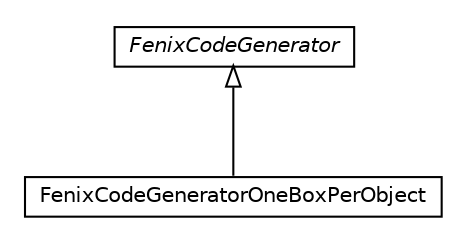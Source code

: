 #!/usr/local/bin/dot
#
# Class diagram 
# Generated by UMLGraph version 5.1 (http://www.umlgraph.org/)
#

digraph G {
	edge [fontname="Helvetica",fontsize=10,labelfontname="Helvetica",labelfontsize=10];
	node [fontname="Helvetica",fontsize=10,shape=plaintext];
	nodesep=0.25;
	ranksep=0.5;
	// pt.ist.fenixframework.backend.jvstmojb.codeGenerator.FenixCodeGeneratorOneBoxPerObject
	c14181 [label=<<table title="pt.ist.fenixframework.backend.jvstmojb.codeGenerator.FenixCodeGeneratorOneBoxPerObject" border="0" cellborder="1" cellspacing="0" cellpadding="2" port="p" href="./FenixCodeGeneratorOneBoxPerObject.html">
		<tr><td><table border="0" cellspacing="0" cellpadding="1">
<tr><td align="center" balign="center"> FenixCodeGeneratorOneBoxPerObject </td></tr>
		</table></td></tr>
		</table>>, fontname="Helvetica", fontcolor="black", fontsize=10.0];
	// pt.ist.fenixframework.backend.jvstmojb.codeGenerator.FenixCodeGenerator
	c14182 [label=<<table title="pt.ist.fenixframework.backend.jvstmojb.codeGenerator.FenixCodeGenerator" border="0" cellborder="1" cellspacing="0" cellpadding="2" port="p" href="./FenixCodeGenerator.html">
		<tr><td><table border="0" cellspacing="0" cellpadding="1">
<tr><td align="center" balign="center"><font face="Helvetica-Oblique"> FenixCodeGenerator </font></td></tr>
		</table></td></tr>
		</table>>, fontname="Helvetica", fontcolor="black", fontsize=10.0];
	//pt.ist.fenixframework.backend.jvstmojb.codeGenerator.FenixCodeGeneratorOneBoxPerObject extends pt.ist.fenixframework.backend.jvstmojb.codeGenerator.FenixCodeGenerator
	c14182:p -> c14181:p [dir=back,arrowtail=empty];
}

